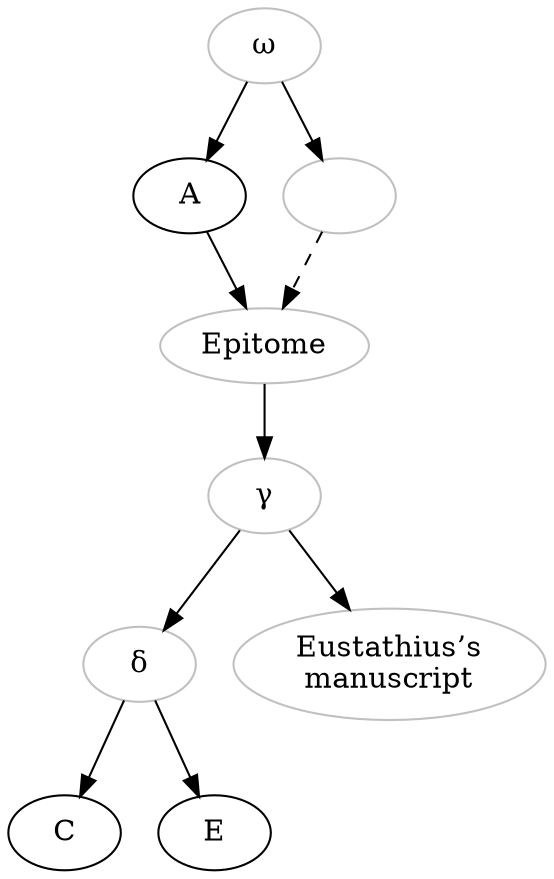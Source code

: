 # Athenaeus: Arnott 1996
# Epitome derived from A, contamination from a sibling of A

digraph {

    omega -> A;
    omega -> sibling_of_A;
    A -> epitome;
    sibling_of_A -> epitome [style="dashed"]; # hypothetical ms. derived from the archetype, by definition
    epitome -> gamma;
    gamma -> delta;
    delta -> C;
    delta -> E;
    gamma -> Eustathius_ms;

    omega [color="grey", label="ω"]; # Arnott names the archetype α
    sibling_of_A [color="grey", label=""];
    epitome [color="grey", label="Epitome"];
    Eustathius_ms [color="grey", label="Eustathius’s\nmanuscript"];
    gamma [color="grey", label="γ"];
    delta [color="grey", label="δ"];

}
